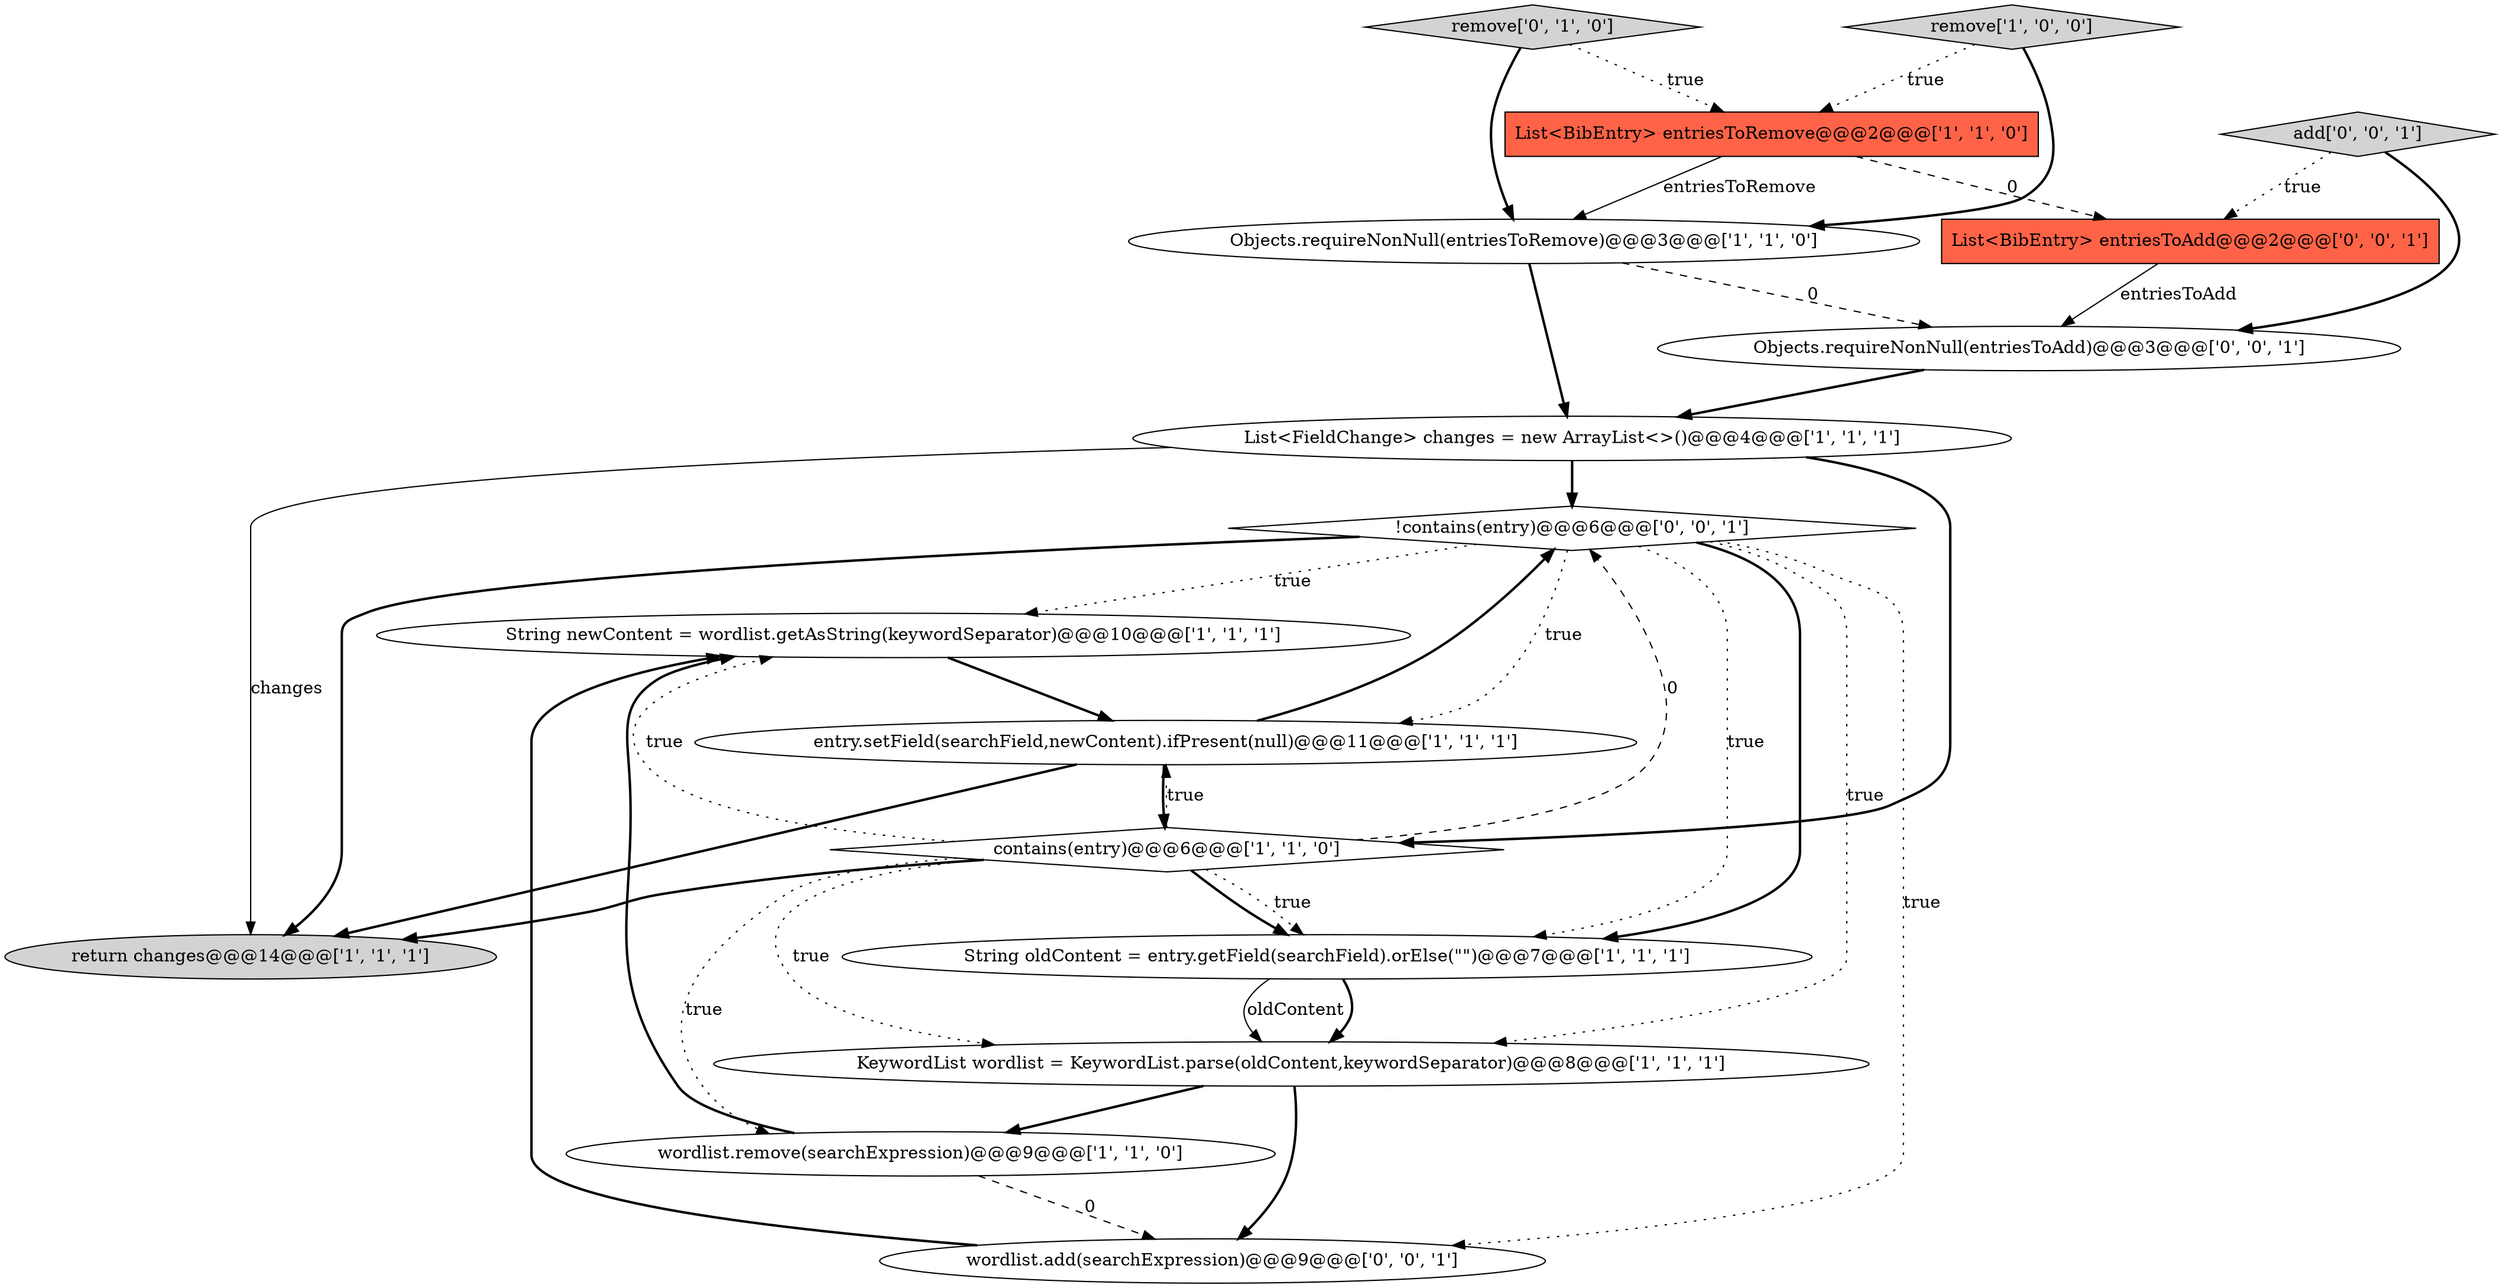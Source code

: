 digraph {
14 [style = filled, label = "List<BibEntry> entriesToAdd@@@2@@@['0', '0', '1']", fillcolor = tomato, shape = box image = "AAA0AAABBB3BBB"];
8 [style = filled, label = "String newContent = wordlist.getAsString(keywordSeparator)@@@10@@@['1', '1', '1']", fillcolor = white, shape = ellipse image = "AAA0AAABBB1BBB"];
11 [style = filled, label = "remove['0', '1', '0']", fillcolor = lightgray, shape = diamond image = "AAA0AAABBB2BBB"];
16 [style = filled, label = "wordlist.add(searchExpression)@@@9@@@['0', '0', '1']", fillcolor = white, shape = ellipse image = "AAA0AAABBB3BBB"];
10 [style = filled, label = "return changes@@@14@@@['1', '1', '1']", fillcolor = lightgray, shape = ellipse image = "AAA0AAABBB1BBB"];
4 [style = filled, label = "Objects.requireNonNull(entriesToRemove)@@@3@@@['1', '1', '0']", fillcolor = white, shape = ellipse image = "AAA0AAABBB1BBB"];
5 [style = filled, label = "wordlist.remove(searchExpression)@@@9@@@['1', '1', '0']", fillcolor = white, shape = ellipse image = "AAA0AAABBB1BBB"];
12 [style = filled, label = "!contains(entry)@@@6@@@['0', '0', '1']", fillcolor = white, shape = diamond image = "AAA0AAABBB3BBB"];
0 [style = filled, label = "List<FieldChange> changes = new ArrayList<>()@@@4@@@['1', '1', '1']", fillcolor = white, shape = ellipse image = "AAA0AAABBB1BBB"];
9 [style = filled, label = "List<BibEntry> entriesToRemove@@@2@@@['1', '1', '0']", fillcolor = tomato, shape = box image = "AAA0AAABBB1BBB"];
2 [style = filled, label = "entry.setField(searchField,newContent).ifPresent(null)@@@11@@@['1', '1', '1']", fillcolor = white, shape = ellipse image = "AAA0AAABBB1BBB"];
13 [style = filled, label = "add['0', '0', '1']", fillcolor = lightgray, shape = diamond image = "AAA0AAABBB3BBB"];
15 [style = filled, label = "Objects.requireNonNull(entriesToAdd)@@@3@@@['0', '0', '1']", fillcolor = white, shape = ellipse image = "AAA0AAABBB3BBB"];
3 [style = filled, label = "contains(entry)@@@6@@@['1', '1', '0']", fillcolor = white, shape = diamond image = "AAA0AAABBB1BBB"];
1 [style = filled, label = "KeywordList wordlist = KeywordList.parse(oldContent,keywordSeparator)@@@8@@@['1', '1', '1']", fillcolor = white, shape = ellipse image = "AAA0AAABBB1BBB"];
7 [style = filled, label = "String oldContent = entry.getField(searchField).orElse(\"\")@@@7@@@['1', '1', '1']", fillcolor = white, shape = ellipse image = "AAA0AAABBB1BBB"];
6 [style = filled, label = "remove['1', '0', '0']", fillcolor = lightgray, shape = diamond image = "AAA0AAABBB1BBB"];
12->7 [style = dotted, label="true"];
12->7 [style = bold, label=""];
3->10 [style = bold, label=""];
11->9 [style = dotted, label="true"];
5->16 [style = dashed, label="0"];
11->4 [style = bold, label=""];
13->15 [style = bold, label=""];
9->4 [style = solid, label="entriesToRemove"];
5->8 [style = bold, label=""];
6->4 [style = bold, label=""];
3->1 [style = dotted, label="true"];
12->16 [style = dotted, label="true"];
16->8 [style = bold, label=""];
3->8 [style = dotted, label="true"];
4->15 [style = dashed, label="0"];
2->10 [style = bold, label=""];
0->3 [style = bold, label=""];
3->7 [style = bold, label=""];
12->2 [style = dotted, label="true"];
2->3 [style = bold, label=""];
12->8 [style = dotted, label="true"];
12->10 [style = bold, label=""];
8->2 [style = bold, label=""];
15->0 [style = bold, label=""];
9->14 [style = dashed, label="0"];
0->12 [style = bold, label=""];
2->12 [style = bold, label=""];
3->2 [style = dotted, label="true"];
0->10 [style = solid, label="changes"];
6->9 [style = dotted, label="true"];
7->1 [style = bold, label=""];
3->7 [style = dotted, label="true"];
1->16 [style = bold, label=""];
12->1 [style = dotted, label="true"];
3->12 [style = dashed, label="0"];
7->1 [style = solid, label="oldContent"];
3->5 [style = dotted, label="true"];
13->14 [style = dotted, label="true"];
4->0 [style = bold, label=""];
14->15 [style = solid, label="entriesToAdd"];
1->5 [style = bold, label=""];
}
